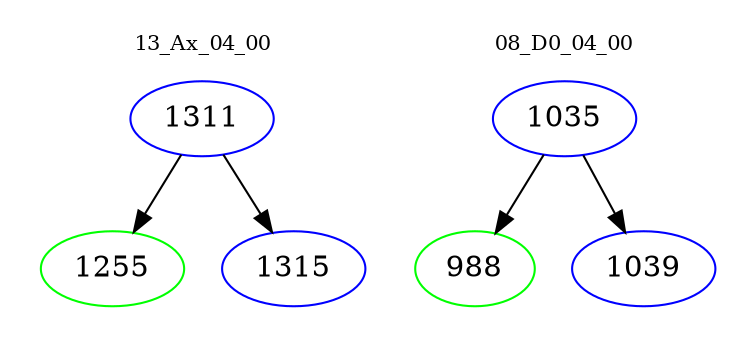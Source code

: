 digraph{
subgraph cluster_0 {
color = white
label = "13_Ax_04_00";
fontsize=10;
T0_1311 [label="1311", color="blue"]
T0_1311 -> T0_1255 [color="black"]
T0_1255 [label="1255", color="green"]
T0_1311 -> T0_1315 [color="black"]
T0_1315 [label="1315", color="blue"]
}
subgraph cluster_1 {
color = white
label = "08_D0_04_00";
fontsize=10;
T1_1035 [label="1035", color="blue"]
T1_1035 -> T1_988 [color="black"]
T1_988 [label="988", color="green"]
T1_1035 -> T1_1039 [color="black"]
T1_1039 [label="1039", color="blue"]
}
}
